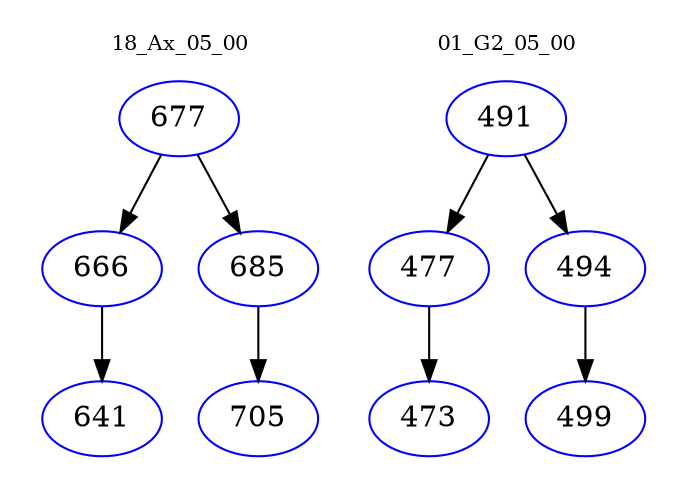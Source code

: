 digraph{
subgraph cluster_0 {
color = white
label = "18_Ax_05_00";
fontsize=10;
T0_677 [label="677", color="blue"]
T0_677 -> T0_666 [color="black"]
T0_666 [label="666", color="blue"]
T0_666 -> T0_641 [color="black"]
T0_641 [label="641", color="blue"]
T0_677 -> T0_685 [color="black"]
T0_685 [label="685", color="blue"]
T0_685 -> T0_705 [color="black"]
T0_705 [label="705", color="blue"]
}
subgraph cluster_1 {
color = white
label = "01_G2_05_00";
fontsize=10;
T1_491 [label="491", color="blue"]
T1_491 -> T1_477 [color="black"]
T1_477 [label="477", color="blue"]
T1_477 -> T1_473 [color="black"]
T1_473 [label="473", color="blue"]
T1_491 -> T1_494 [color="black"]
T1_494 [label="494", color="blue"]
T1_494 -> T1_499 [color="black"]
T1_499 [label="499", color="blue"]
}
}
